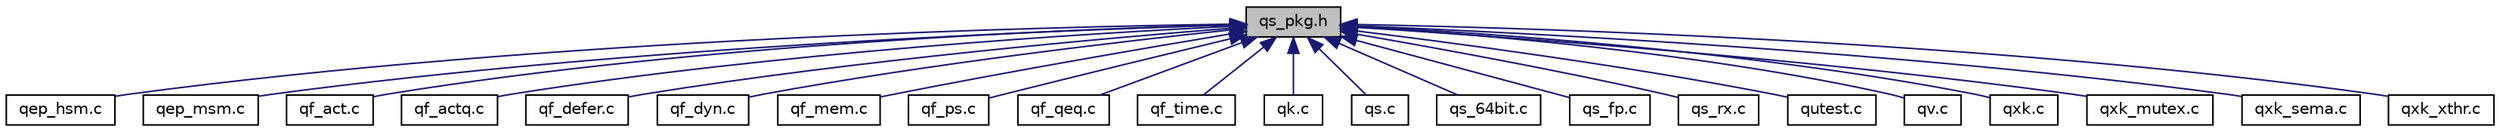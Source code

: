 digraph "qs_pkg.h"
{
 // LATEX_PDF_SIZE
  edge [fontname="Helvetica",fontsize="10",labelfontname="Helvetica",labelfontsize="10"];
  node [fontname="Helvetica",fontsize="10",shape=record];
  Node1 [label="qs_pkg.h",height=0.2,width=0.4,color="black", fillcolor="grey75", style="filled", fontcolor="black",tooltip="Internal (package scope) QS/C interface."];
  Node1 -> Node2 [dir="back",color="midnightblue",fontsize="10",style="solid",fontname="Helvetica"];
  Node2 [label="qep_hsm.c",height=0.2,width=0.4,color="black", fillcolor="white", style="filled",URL="$qep__hsm_8c.html",tooltip="QHsm implementation"];
  Node1 -> Node3 [dir="back",color="midnightblue",fontsize="10",style="solid",fontname="Helvetica"];
  Node3 [label="qep_msm.c",height=0.2,width=0.4,color="black", fillcolor="white", style="filled",URL="$qep__msm_8c.html",tooltip="QMsm implementation"];
  Node1 -> Node4 [dir="back",color="midnightblue",fontsize="10",style="solid",fontname="Helvetica"];
  Node4 [label="qf_act.c",height=0.2,width=0.4,color="black", fillcolor="white", style="filled",URL="$qf__act_8c.html",tooltip="QActive services and QF support code"];
  Node1 -> Node5 [dir="back",color="midnightblue",fontsize="10",style="solid",fontname="Helvetica"];
  Node5 [label="qf_actq.c",height=0.2,width=0.4,color="black", fillcolor="white", style="filled",URL="$qf__actq_8c.html",tooltip="QActive native queue operations (based on QEQueue)"];
  Node1 -> Node6 [dir="back",color="midnightblue",fontsize="10",style="solid",fontname="Helvetica"];
  Node6 [label="qf_defer.c",height=0.2,width=0.4,color="black", fillcolor="white", style="filled",URL="$qf__defer_8c.html",tooltip="QActive_defer() and QActive_recall() implementation."];
  Node1 -> Node7 [dir="back",color="midnightblue",fontsize="10",style="solid",fontname="Helvetica"];
  Node7 [label="qf_dyn.c",height=0.2,width=0.4,color="black", fillcolor="white", style="filled",URL="$qf__dyn_8c.html",tooltip="QF/C dynamic event management."];
  Node1 -> Node8 [dir="back",color="midnightblue",fontsize="10",style="solid",fontname="Helvetica"];
  Node8 [label="qf_mem.c",height=0.2,width=0.4,color="black", fillcolor="white", style="filled",URL="$qf__mem_8c.html",tooltip="QMPool implementatin (Memory Pool)"];
  Node1 -> Node9 [dir="back",color="midnightblue",fontsize="10",style="solid",fontname="Helvetica"];
  Node9 [label="qf_ps.c",height=0.2,width=0.4,color="black", fillcolor="white", style="filled",URL="$qf__ps_8c.html",tooltip="Publish-Subscribe services."];
  Node1 -> Node10 [dir="back",color="midnightblue",fontsize="10",style="solid",fontname="Helvetica"];
  Node10 [label="qf_qeq.c",height=0.2,width=0.4,color="black", fillcolor="white", style="filled",URL="$qf__qeq_8c.html",tooltip="QEQueue implementation (QP native thread-safe queue)"];
  Node1 -> Node11 [dir="back",color="midnightblue",fontsize="10",style="solid",fontname="Helvetica"];
  Node11 [label="qf_time.c",height=0.2,width=0.4,color="black", fillcolor="white", style="filled",URL="$qf__time_8c.html",tooltip="QTimeEvt implementation and QF system clock tick QF_tickX_())"];
  Node1 -> Node12 [dir="back",color="midnightblue",fontsize="10",style="solid",fontname="Helvetica"];
  Node12 [label="qk.c",height=0.2,width=0.4,color="black", fillcolor="white", style="filled",URL="$qk_8c.html",tooltip="QK preemptive kernel implementation."];
  Node1 -> Node13 [dir="back",color="midnightblue",fontsize="10",style="solid",fontname="Helvetica"];
  Node13 [label="qs.c",height=0.2,width=0.4,color="black", fillcolor="white", style="filled",URL="$qs_8c.html",tooltip="QS software tracing services."];
  Node1 -> Node14 [dir="back",color="midnightblue",fontsize="10",style="solid",fontname="Helvetica"];
  Node14 [label="qs_64bit.c",height=0.2,width=0.4,color="black", fillcolor="white", style="filled",URL="$qs__64bit_8c.html",tooltip="QS long-long (64-bit) output."];
  Node1 -> Node15 [dir="back",color="midnightblue",fontsize="10",style="solid",fontname="Helvetica"];
  Node15 [label="qs_fp.c",height=0.2,width=0.4,color="black", fillcolor="white", style="filled",URL="$qs__fp_8c.html",tooltip="QS floating point output implementation."];
  Node1 -> Node16 [dir="back",color="midnightblue",fontsize="10",style="solid",fontname="Helvetica"];
  Node16 [label="qs_rx.c",height=0.2,width=0.4,color="black", fillcolor="white", style="filled",URL="$qs__rx_8c.html",tooltip="QS/C receive channel services."];
  Node1 -> Node17 [dir="back",color="midnightblue",fontsize="10",style="solid",fontname="Helvetica"];
  Node17 [label="qutest.c",height=0.2,width=0.4,color="black", fillcolor="white", style="filled",URL="$qutest_8c.html",tooltip="QF/C stub for QUTEST unit testing."];
  Node1 -> Node18 [dir="back",color="midnightblue",fontsize="10",style="solid",fontname="Helvetica"];
  Node18 [label="qv.c",height=0.2,width=0.4,color="black", fillcolor="white", style="filled",URL="$qv_8c.html",tooltip="Cooperative QV kernel, definition of QP::QV_readySet_ and implementation of kernel-specific functions..."];
  Node1 -> Node19 [dir="back",color="midnightblue",fontsize="10",style="solid",fontname="Helvetica"];
  Node19 [label="qxk.c",height=0.2,width=0.4,color="black", fillcolor="white", style="filled",URL="$qxk_8c.html",tooltip="QXK preemptive dual-mode kernel core functions."];
  Node1 -> Node20 [dir="back",color="midnightblue",fontsize="10",style="solid",fontname="Helvetica"];
  Node20 [label="qxk_mutex.c",height=0.2,width=0.4,color="black", fillcolor="white", style="filled",URL="$qxk__mutex_8c.html",tooltip="QXMutex_init(), QXMutex_lock(), QXMutex_tryLock() and QXMutex_unlock() definitions."];
  Node1 -> Node21 [dir="back",color="midnightblue",fontsize="10",style="solid",fontname="Helvetica"];
  Node21 [label="qxk_sema.c",height=0.2,width=0.4,color="black", fillcolor="white", style="filled",URL="$qxk__sema_8c.html",tooltip="QXK preemptive kernel semaphore functions."];
  Node1 -> Node22 [dir="back",color="midnightblue",fontsize="10",style="solid",fontname="Helvetica"];
  Node22 [label="qxk_xthr.c",height=0.2,width=0.4,color="black", fillcolor="white", style="filled",URL="$qxk__xthr_8c.html",tooltip="QXK preemptive kernel extended (blocking) thread functions."];
}
